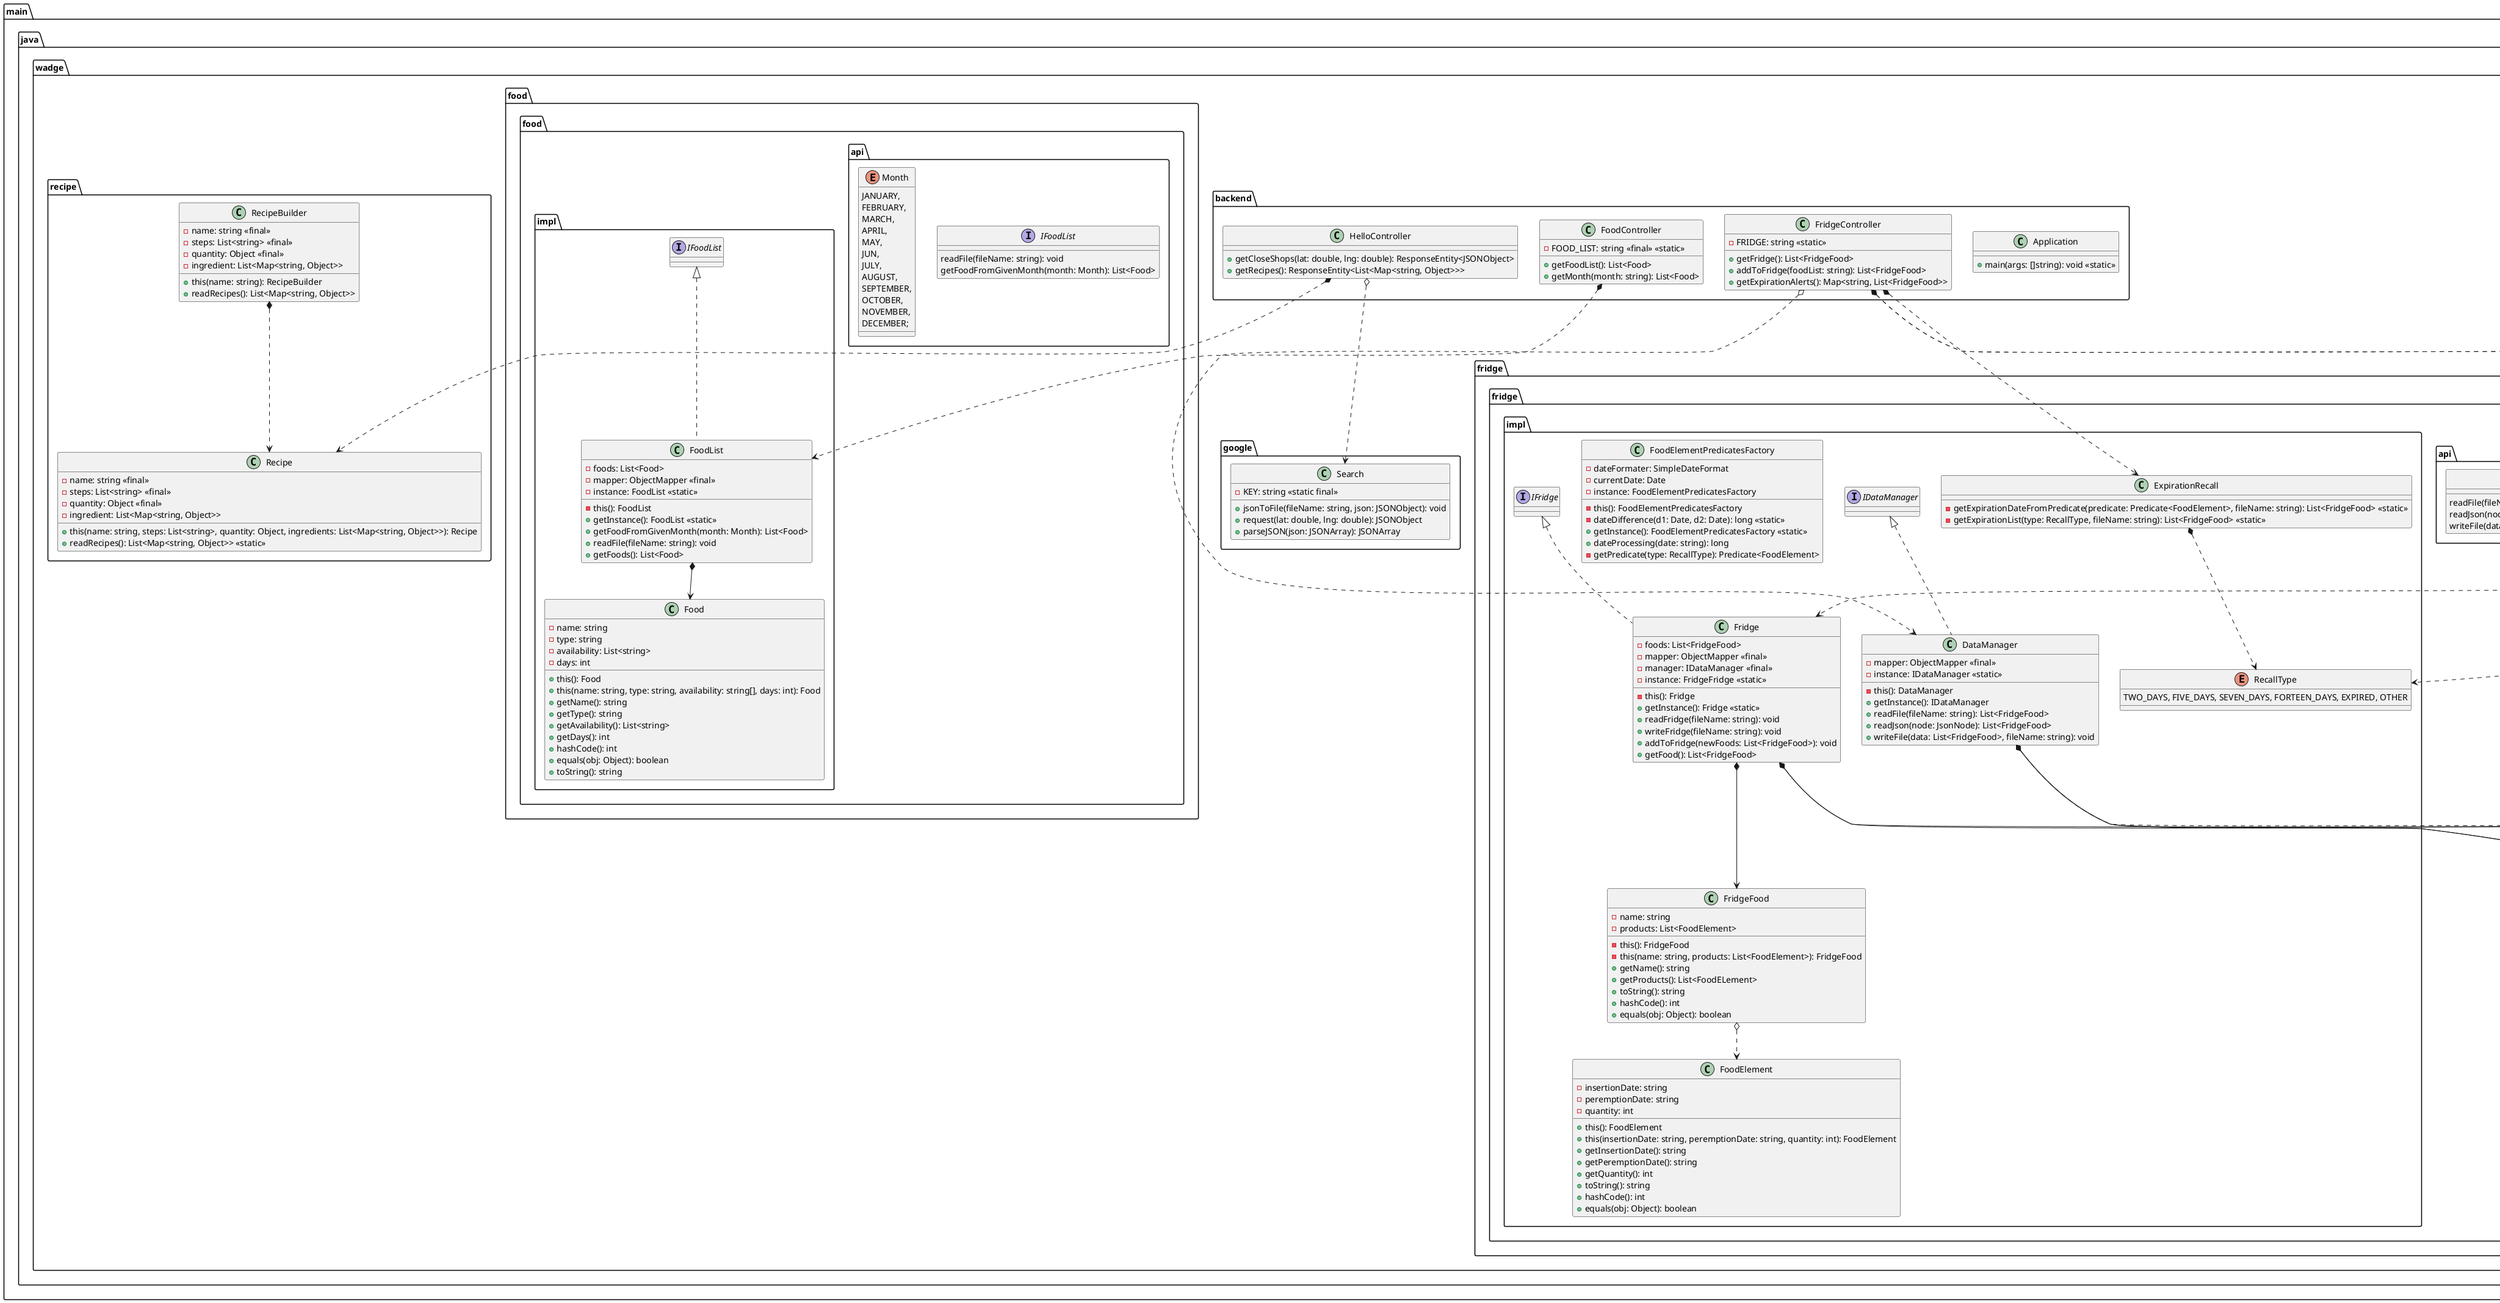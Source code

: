 @startuml wadgeBackEnd

package com.fastxml.jackson.databind {
    class JsonNode {}
    class ObjectMapper {}
}

package main.java.wadge{
    package backend{
        class Application {
            + main(args: []string): void <<static>>
        }
        class HelloController {
            + getCloseShops(lat: double, lng: double): ResponseEntity<JSONObject>
            + getRecipes(): ResponseEntity<List<Map<string, Object>>>
            }
        class FoodController{
            - FOOD_LIST: string <<final>> <<static>>
            + getFoodList(): List<Food>
            + getMonth(month: string): List<Food>
        }
        class FridgeController{
            - FRIDGE: string <<static>>
            + getFridge(): List<FridgeFood>
            + addToFridge(foodList: string): List<FridgeFood>
            + getExpirationAlerts(): Map<string, List<FridgeFood>>
        }
    }
    package fridge{

        package fridge.api{
            interface IFridge {
                writeFridge(fileName: string): void
                readFridge(fileName: string): void
                addToFridge(newFoods: List<FridgeFood>): void
             }

            interface IDataManager {
                readFile(fileName: string): List<FridgeFood>
                readJson(node: JsonNode): List<FridgeFood>
                writeFile(data: List<FridgeFood>, fileName: string): void
            }
        }

        package fridge.impl{

            class ExpirationRecall {
                - getExpirationDateFromPredicate(predicate: Predicate<FoodElement>, fileName: string): List<FridgeFood> <<static>>
                - getExpirationList(type: RecallType, fileName: string): List<FridgeFood> <<static>>
            }
            
            enum RecallType {
                TWO_DAYS, FIVE_DAYS, SEVEN_DAYS, FORTEEN_DAYS, EXPIRED, OTHER
            }

            class DataManager implements IDataManager{
                - mapper: ObjectMapper <<final>>
                - instance: IDataManager <<static>>
                - this(): DataManager
                + getInstance(): IDataManager
                + readFile(fileName: string): List<FridgeFood>
                + readJson(node: JsonNode): List<FridgeFood>
                + writeFile(data: List<FridgeFood>, fileName: string): void
             }

            class FoodElement {
                - insertionDate: string
                - peremptionDate: string
                - quantity: int
                + this(): FoodElement
                + this(insertionDate: string, peremptionDate: string, quantity: int): FoodElement
                + getInsertionDate(): string
                + getPeremptionDate(): string
                + getQuantity(): int
                + toString(): string
                + hashCode(): int
                + equals(obj: Object): boolean
            }

            class FoodElementPredicatesFactory {
                - dateFormater: SimpleDateFormat
                - currentDate: Date
                - instance: FoodElementPredicatesFactory
                - this(): FoodElementPredicatesFactory
                - dateDifference(d1: Date, d2: Date): long <<static>>
                + getInstance(): FoodElementPredicatesFactory <<static>>
                + dateProcessing(date: string): long
                - getPredicate(type: RecallType): Predicate<FoodElement>
            }

            class Fridge implements IFridge{
                - foods: List<FridgeFood>
                - mapper: ObjectMapper <<final>>
                - manager: IDataManager <<final>>
                - instance: FridgeFridge <<static>>
                - this(): Fridge
                + getInstance(): Fridge <<static>>
                + readFridge(fileName: string): void
                + writeFridge(fileName: string): void
                + addToFridge(newFoods: List<FridgeFood>): void
                + getFood(): List<FridgeFood>
            }

            class FridgeFood{
                - name: string
                - products: List<FoodElement>
                - this(): FridgeFood
                - this(name: string, products: List<FoodElement>): FridgeFood
                + getName(): string
                + getProducts(): List<FoodELement>
                + toString(): string
                + hashCode(): int
                + equals(obj: Object): boolean
            }
        }
    }

    package food{

        package food.api{
            interface IFoodList{
                readFile(fileName: string): void
                getFoodFromGivenMonth(month: Month): List<Food> 
            }

            enum Month{
                JANUARY,
                FEBRUARY,
                MARCH,
                APRIL,
                MAY,
                JUN,
                JULY,
                AUGUST,
                SEPTEMBER,
                OCTOBER,
                NOVEMBER,
                DECEMBER;
            }
        }

        package food.impl{
            class Food {
                - name: string
                - type: string
                - availability: List<string>
                - days: int
                + this(): Food
                + this(name: string, type: string, availability: string[], days: int): Food
                + getName(): string
                + getType(): string
                + getAvailability(): List<string>
                + getDays(): int
                + hashCode(): int
                + equals(obj: Object): boolean
                + toString(): string
            }
            
            class FoodList implements IFoodList {
                - foods: List<Food>
                - mapper: ObjectMapper <<final>>
                - instance: FoodList <<static>>
                - this(): FoodList
                + getInstance(): FoodList <<static>>
                + getFoodFromGivenMonth(month: Month): List<Food>
                + readFile(fileName: string): void
                + getFoods(): List<Food>
            }
        }
    }
    
    package google{

         class Search {
            - KEY: string <<static final>>
            + jsonToFile(fileName: string, json: JSONObject): void
            + request(lat: double, lng: double): JSONObject
            + parseJSON(json: JSONArray): JSONArray
        }
    }

    package recipe{

        class Recipe {
            - name: string <<final>>
            - steps: List<string> <<final>>
            - quantity: Object <<final>>
            - ingredient: List<Map<string, Object>>
            + this(name: string, steps: List<string>, quantity: Object, ingredients: List<Map<string, Object>>): Recipe
            + readRecipes(): List<Map<string, Object>> <<static>>
        }

        class RecipeBuilder {
            - name: string <<final>>
            - steps: List<string> <<final>>
            - quantity: Object <<final>>
            - ingredient: List<Map<string, Object>>
            + this(name: string): RecipeBuilder
            + readRecipes(): List<Map<string, Object>>
        }
    }

    HelloController o..> Search
    HelloController *..> Recipe
    FoodController *..> FoodList
    FridgeController *..> Fridge
    FridgeController *..> RecallType
    FridgeController *..> ExpirationRecall
    FridgeController o..> DataManager
    RecipeBuilder *..> Recipe
    FoodList *--> Food
    Fridge *--> FridgeFood
    Fridge *--> IDataManager
    Fridge *--> ObjectMapper
    FridgeFood o..> FoodElement
    ExpirationRecall *..> RecallType
    DataManager *--> IDataManager
    DataManager *--> ObjectMapper
    DataManager *..> JsonNode
}

@enduml